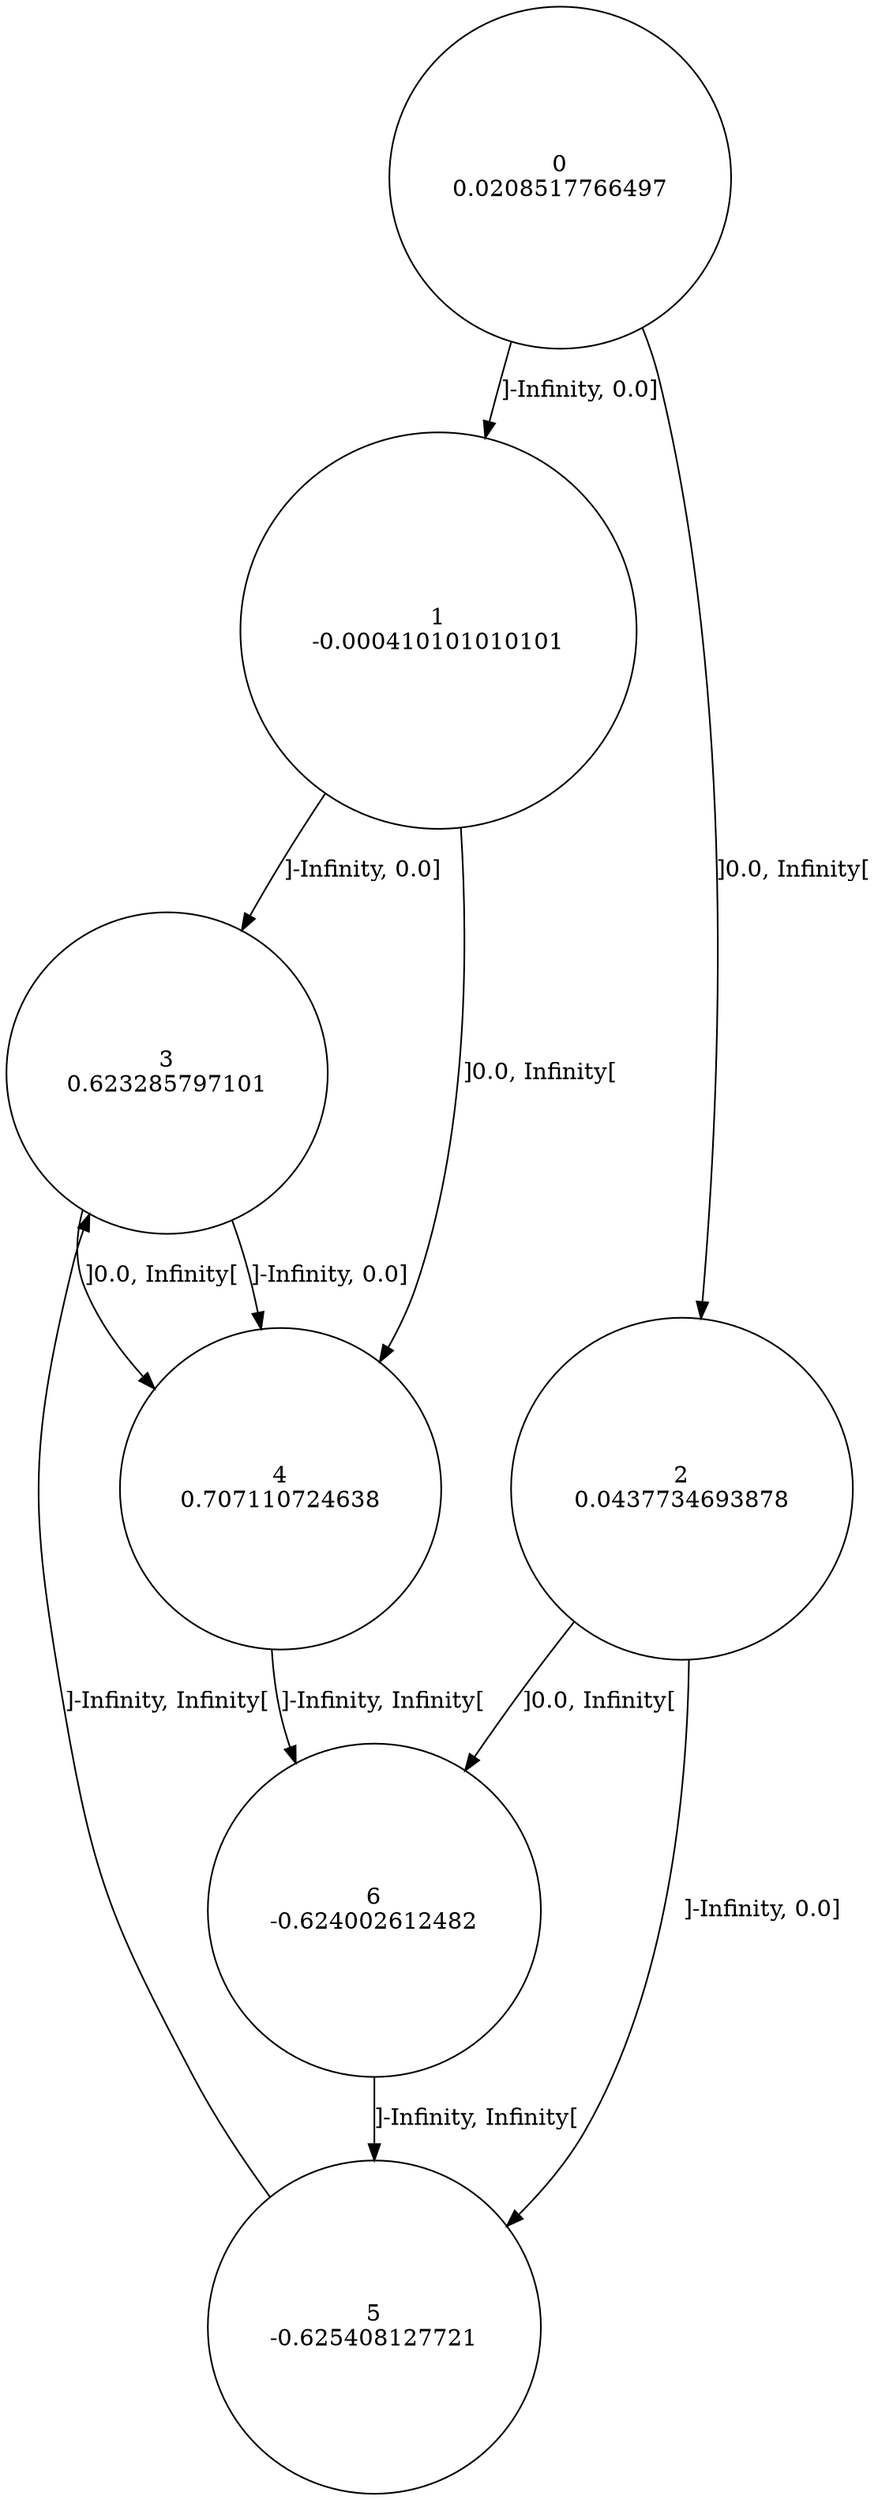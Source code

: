 digraph a {
0 [shape=circle, label="0\n0.0208517766497"];
	0 -> 1 [label="]-Infinity, 0.0]"];
	0 -> 2 [label="]0.0, Infinity["];
1 [shape=circle, label="1\n-0.000410101010101"];
	1 -> 3 [label="]-Infinity, 0.0]"];
	1 -> 4 [label="]0.0, Infinity["];
2 [shape=circle, label="2\n0.0437734693878"];
	2 -> 5 [label="]-Infinity, 0.0]"];
	2 -> 6 [label="]0.0, Infinity["];
3 [shape=circle, label="3\n0.623285797101"];
	3 -> 4 [label="]-Infinity, 0.0]"];
	3 -> 4 [label="]0.0, Infinity["];
4 [shape=circle, label="4\n0.707110724638"];
	4 -> 6 [label="]-Infinity, Infinity["];
5 [shape=circle, label="5\n-0.625408127721"];
	5 -> 3 [label="]-Infinity, Infinity["];
6 [shape=circle, label="6\n-0.624002612482"];
	6 -> 5 [label="]-Infinity, Infinity["];
}